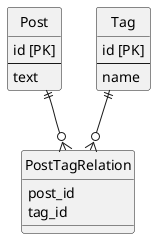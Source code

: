 @@@startuml

hide Circle

entity Post {
    id [PK]
    --
    text
}

entity Tag {
    id [PK]
    --
    name
}

entity PostTagRelation {
    post_id
    tag_id
}

Post ||--o{ PostTagRelation
Tag ||--o{ PostTagRelation

@@@enduml